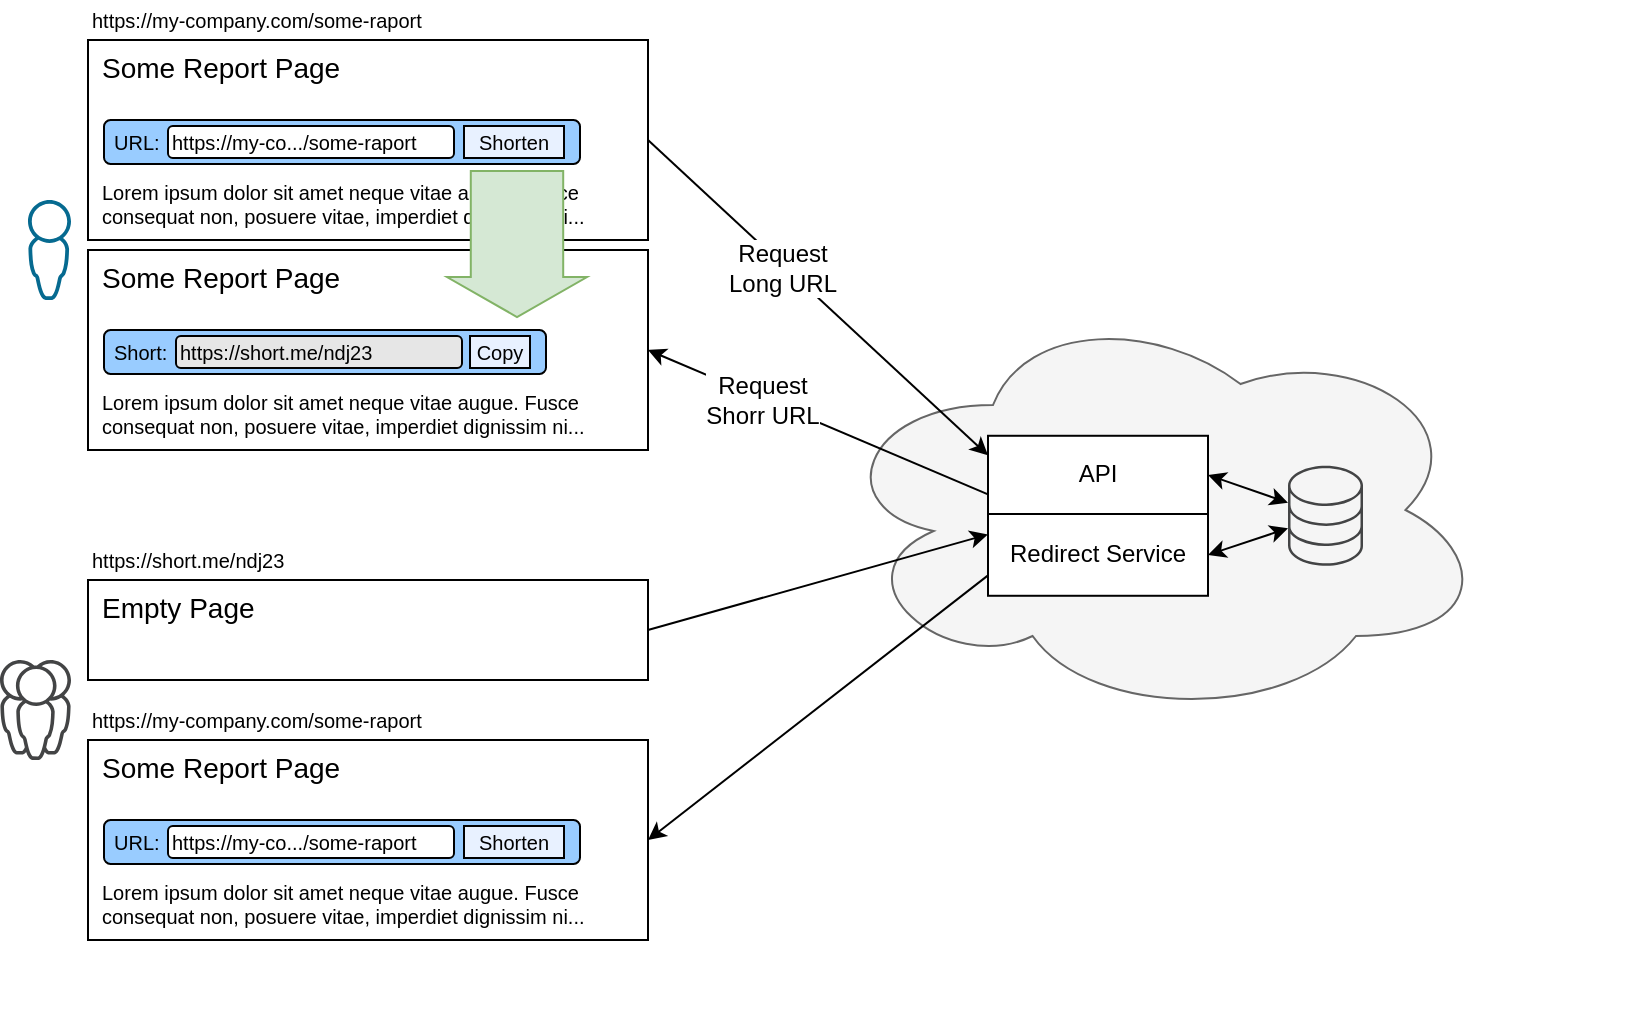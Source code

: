 <mxfile version="13.7.7" type="github">
  <diagram id="n5ZKehSMIS1Zb8Wr717u" name="Page-1">
    <mxGraphModel dx="1422" dy="834" grid="1" gridSize="10" guides="1" tooltips="1" connect="1" arrows="1" fold="1" page="1" pageScale="1" pageWidth="827" pageHeight="1169" math="0" shadow="0">
      <root>
        <mxCell id="0" />
        <mxCell id="1" parent="0" />
        <mxCell id="0H78g9bni-s1hTlXiDem-54" value="" style="group" vertex="1" connectable="0" parent="1">
          <mxGeometry x="120" y="145" width="319" height="100" as="geometry" />
        </mxCell>
        <mxCell id="0H78g9bni-s1hTlXiDem-28" value="&lt;font style=&quot;font-size: 14px&quot;&gt;Some Report Page&lt;/font&gt;&lt;br&gt;&lt;br&gt;&lt;br&gt;&lt;br&gt;&lt;br&gt;Lorem ipsum dolor sit amet neque vitae augue. Fusce consequat non, posuere vitae, imperdiet dignissim ni..." style="rounded=0;whiteSpace=wrap;html=1;shadow=0;labelBackgroundColor=none;fontSize=10;align=left;verticalAlign=top;spacing=7;spacingTop=-6;" vertex="1" parent="0H78g9bni-s1hTlXiDem-54">
          <mxGeometry width="280" height="100" as="geometry" />
        </mxCell>
        <mxCell id="0H78g9bni-s1hTlXiDem-29" value="" style="group" vertex="1" connectable="0" parent="0H78g9bni-s1hTlXiDem-54">
          <mxGeometry x="8" y="40" width="238" height="31" as="geometry" />
        </mxCell>
        <mxCell id="0H78g9bni-s1hTlXiDem-30" value="Short:" style="rounded=1;whiteSpace=wrap;html=1;fontSize=10;align=left;shadow=0;fillColor=#99CCFF;labelBackgroundColor=none;labelBorderColor=none;spacingLeft=3;" vertex="1" parent="0H78g9bni-s1hTlXiDem-29">
          <mxGeometry width="221" height="22" as="geometry" />
        </mxCell>
        <mxCell id="0H78g9bni-s1hTlXiDem-31" value="https://short.me/ndj23" style="rounded=1;whiteSpace=wrap;html=1;align=left;fontSize=10;fillColor=#E6E6E6;" vertex="1" parent="0H78g9bni-s1hTlXiDem-29">
          <mxGeometry x="36" y="3" width="143" height="16" as="geometry" />
        </mxCell>
        <mxCell id="0H78g9bni-s1hTlXiDem-32" value="Copy" style="rounded=0;whiteSpace=wrap;html=1;align=center;fontSize=10;fillColor=#E8F1FF;" vertex="1" parent="0H78g9bni-s1hTlXiDem-29">
          <mxGeometry x="183" y="3" width="30" height="16" as="geometry" />
        </mxCell>
        <mxCell id="0H78g9bni-s1hTlXiDem-53" value="" style="group" vertex="1" connectable="0" parent="1">
          <mxGeometry x="120" y="40" width="280" height="141" as="geometry" />
        </mxCell>
        <mxCell id="0H78g9bni-s1hTlXiDem-25" value="&lt;font style=&quot;font-size: 14px&quot;&gt;Some Report Page&lt;/font&gt;&lt;br&gt;&lt;br&gt;&lt;br&gt;&lt;br&gt;&lt;br&gt;Lorem ipsum dolor sit amet neque vitae augue. Fusce consequat non, posuere vitae, imperdiet dignissim ni..." style="rounded=0;whiteSpace=wrap;html=1;shadow=0;labelBackgroundColor=none;fontSize=10;align=left;verticalAlign=top;spacing=7;spacingTop=-6;" vertex="1" parent="0H78g9bni-s1hTlXiDem-53">
          <mxGeometry width="280" height="100" as="geometry" />
        </mxCell>
        <mxCell id="0H78g9bni-s1hTlXiDem-19" value="" style="group" vertex="1" connectable="0" parent="0H78g9bni-s1hTlXiDem-53">
          <mxGeometry x="8" y="40" width="238" height="31" as="geometry" />
        </mxCell>
        <mxCell id="0H78g9bni-s1hTlXiDem-18" value="URL:" style="rounded=1;whiteSpace=wrap;html=1;fontSize=10;align=left;shadow=0;fillColor=#99CCFF;labelBackgroundColor=none;labelBorderColor=none;spacingLeft=3;" vertex="1" parent="0H78g9bni-s1hTlXiDem-19">
          <mxGeometry width="238" height="22" as="geometry" />
        </mxCell>
        <mxCell id="0H78g9bni-s1hTlXiDem-14" value="https://my-co.../some-raport" style="rounded=1;whiteSpace=wrap;html=1;align=left;fontSize=10;" vertex="1" parent="0H78g9bni-s1hTlXiDem-19">
          <mxGeometry x="32" y="3" width="143" height="16" as="geometry" />
        </mxCell>
        <mxCell id="0H78g9bni-s1hTlXiDem-17" value="Shorten" style="rounded=0;whiteSpace=wrap;html=1;align=center;fontSize=10;fillColor=#E8F1FF;" vertex="1" parent="0H78g9bni-s1hTlXiDem-19">
          <mxGeometry x="180" y="3" width="50" height="16" as="geometry" />
        </mxCell>
        <mxCell id="0H78g9bni-s1hTlXiDem-33" value="" style="html=1;shadow=0;dashed=0;align=center;verticalAlign=middle;shape=mxgraph.arrows2.arrow;dy=0.34;dx=20;notch=0;rounded=1;labelBackgroundColor=none;fillColor=#d5e8d4;fontSize=10;rotation=90;strokeColor=#82b366;" vertex="1" parent="0H78g9bni-s1hTlXiDem-53">
          <mxGeometry x="178" y="67" width="73" height="70" as="geometry" />
        </mxCell>
        <mxCell id="0H78g9bni-s1hTlXiDem-37" value="" style="group;align=center;verticalAlign=middle;" vertex="1" connectable="0" parent="1">
          <mxGeometry x="470" y="130" width="421" height="270" as="geometry" />
        </mxCell>
        <mxCell id="0H78g9bni-s1hTlXiDem-49" value="" style="group" vertex="1" connectable="0" parent="0H78g9bni-s1hTlXiDem-37">
          <mxGeometry x="20" y="40" width="330" height="210" as="geometry" />
        </mxCell>
        <mxCell id="0H78g9bni-s1hTlXiDem-38" value="" style="ellipse;shape=cloud;whiteSpace=wrap;html=1;fontFamily=Helvetica;fontSize=12;fontColor=#333333;align=center;strokeColor=#666666;fillColor=#f5f5f5;" vertex="1" parent="0H78g9bni-s1hTlXiDem-49">
          <mxGeometry width="330" height="210" as="geometry" />
        </mxCell>
        <mxCell id="0H78g9bni-s1hTlXiDem-21" value="" style="pointerEvents=1;shadow=0;dashed=0;html=1;strokeColor=none;fillColor=#434445;aspect=fixed;labelPosition=center;verticalLabelPosition=bottom;verticalAlign=top;align=center;outlineConnect=0;shape=mxgraph.vvd.storage;rounded=1;labelBackgroundColor=none;fontSize=10;" vertex="1" parent="0H78g9bni-s1hTlXiDem-49">
          <mxGeometry x="230" y="82.89" width="37.5" height="50" as="geometry" />
        </mxCell>
        <mxCell id="0H78g9bni-s1hTlXiDem-46" value="" style="group" vertex="1" connectable="0" parent="0H78g9bni-s1hTlXiDem-49">
          <mxGeometry x="80" y="67.89" width="110" height="80" as="geometry" />
        </mxCell>
        <mxCell id="0H78g9bni-s1hTlXiDem-44" value="API" style="rounded=0;whiteSpace=wrap;html=1;shadow=0;labelBackgroundColor=none;fontSize=12;align=center;verticalAlign=middle;" vertex="1" parent="0H78g9bni-s1hTlXiDem-46">
          <mxGeometry width="110" height="39.11" as="geometry" />
        </mxCell>
        <mxCell id="0H78g9bni-s1hTlXiDem-45" value="Redirect Service" style="rounded=0;whiteSpace=wrap;html=1;shadow=0;labelBackgroundColor=none;fontSize=12;align=center;verticalAlign=middle;" vertex="1" parent="0H78g9bni-s1hTlXiDem-46">
          <mxGeometry y="39.11" width="110" height="40.89" as="geometry" />
        </mxCell>
        <mxCell id="0H78g9bni-s1hTlXiDem-47" value="" style="endArrow=classic;startArrow=classic;html=1;fontSize=12;exitX=1;exitY=0.5;exitDx=0;exitDy=0;" edge="1" parent="0H78g9bni-s1hTlXiDem-49" source="0H78g9bni-s1hTlXiDem-44" target="0H78g9bni-s1hTlXiDem-21">
          <mxGeometry width="50" height="50" relative="1" as="geometry">
            <mxPoint x="-10" y="86" as="sourcePoint" />
            <mxPoint x="40" y="36" as="targetPoint" />
          </mxGeometry>
        </mxCell>
        <mxCell id="0H78g9bni-s1hTlXiDem-48" value="" style="endArrow=classic;startArrow=classic;html=1;fontSize=12;exitX=1;exitY=0.5;exitDx=0;exitDy=0;" edge="1" parent="0H78g9bni-s1hTlXiDem-49" source="0H78g9bni-s1hTlXiDem-45" target="0H78g9bni-s1hTlXiDem-21">
          <mxGeometry width="50" height="50" relative="1" as="geometry">
            <mxPoint x="-10" y="86" as="sourcePoint" />
            <mxPoint x="40" y="36" as="targetPoint" />
          </mxGeometry>
        </mxCell>
        <mxCell id="0H78g9bni-s1hTlXiDem-20" value="" style="pointerEvents=1;shadow=0;dashed=0;html=1;strokeColor=none;fillColor=#434445;aspect=fixed;labelPosition=center;verticalLabelPosition=bottom;verticalAlign=top;align=center;outlineConnect=0;shape=mxgraph.vvd.user_group;rounded=1;labelBackgroundColor=none;fontSize=10;" vertex="1" parent="1">
          <mxGeometry x="76.0" y="350" width="35.5" height="50" as="geometry" />
        </mxCell>
        <mxCell id="0H78g9bni-s1hTlXiDem-34" value="https://my-company.com/some-raport" style="text;html=1;strokeColor=none;fillColor=none;align=left;verticalAlign=middle;whiteSpace=wrap;rounded=0;shadow=0;labelBackgroundColor=none;fontSize=10;" vertex="1" parent="1">
          <mxGeometry x="120" y="20" width="240" height="20" as="geometry" />
        </mxCell>
        <mxCell id="0H78g9bni-s1hTlXiDem-35" value="" style="pointerEvents=1;shadow=0;dashed=0;html=1;strokeColor=none;aspect=fixed;labelPosition=center;verticalLabelPosition=bottom;verticalAlign=top;align=center;outlineConnect=0;shape=mxgraph.vvd.administrator;fillColor=#066A90;rounded=1;labelBackgroundColor=none;fontSize=10;" vertex="1" parent="1">
          <mxGeometry x="90" y="120" width="21.5" height="50" as="geometry" />
        </mxCell>
        <mxCell id="0H78g9bni-s1hTlXiDem-55" value="" style="group" vertex="1" connectable="0" parent="1">
          <mxGeometry x="120" y="310" width="280" height="221" as="geometry" />
        </mxCell>
        <mxCell id="0H78g9bni-s1hTlXiDem-56" value="&lt;font style=&quot;font-size: 14px&quot;&gt;Empty Page&lt;/font&gt;" style="rounded=0;whiteSpace=wrap;html=1;shadow=0;labelBackgroundColor=none;fontSize=10;align=left;verticalAlign=top;spacing=7;spacingTop=-6;" vertex="1" parent="0H78g9bni-s1hTlXiDem-55">
          <mxGeometry width="280" height="50" as="geometry" />
        </mxCell>
        <mxCell id="0H78g9bni-s1hTlXiDem-67" style="edgeStyle=orthogonalEdgeStyle;rounded=0;orthogonalLoop=1;jettySize=auto;html=1;exitX=0.5;exitY=1;exitDx=0;exitDy=0;fontSize=12;" edge="1" parent="0H78g9bni-s1hTlXiDem-55" source="0H78g9bni-s1hTlXiDem-56" target="0H78g9bni-s1hTlXiDem-56">
          <mxGeometry relative="1" as="geometry" />
        </mxCell>
        <mxCell id="0H78g9bni-s1hTlXiDem-78" value="" style="group" vertex="1" connectable="0" parent="0H78g9bni-s1hTlXiDem-55">
          <mxGeometry y="60" width="280" height="161" as="geometry" />
        </mxCell>
        <mxCell id="0H78g9bni-s1hTlXiDem-70" value="" style="group" vertex="1" connectable="0" parent="0H78g9bni-s1hTlXiDem-78">
          <mxGeometry y="20" width="280" height="141" as="geometry" />
        </mxCell>
        <mxCell id="0H78g9bni-s1hTlXiDem-71" value="&lt;font style=&quot;font-size: 14px&quot;&gt;Some Report Page&lt;/font&gt;&lt;br&gt;&lt;br&gt;&lt;br&gt;&lt;br&gt;&lt;br&gt;Lorem ipsum dolor sit amet neque vitae augue. Fusce consequat non, posuere vitae, imperdiet dignissim ni..." style="rounded=0;whiteSpace=wrap;html=1;shadow=0;labelBackgroundColor=none;fontSize=10;align=left;verticalAlign=top;spacing=7;spacingTop=-6;" vertex="1" parent="0H78g9bni-s1hTlXiDem-70">
          <mxGeometry width="280" height="100" as="geometry" />
        </mxCell>
        <mxCell id="0H78g9bni-s1hTlXiDem-72" value="" style="group" vertex="1" connectable="0" parent="0H78g9bni-s1hTlXiDem-70">
          <mxGeometry x="8" y="40" width="238" height="31" as="geometry" />
        </mxCell>
        <mxCell id="0H78g9bni-s1hTlXiDem-73" value="URL:" style="rounded=1;whiteSpace=wrap;html=1;fontSize=10;align=left;shadow=0;fillColor=#99CCFF;labelBackgroundColor=none;labelBorderColor=none;spacingLeft=3;" vertex="1" parent="0H78g9bni-s1hTlXiDem-72">
          <mxGeometry width="238" height="22" as="geometry" />
        </mxCell>
        <mxCell id="0H78g9bni-s1hTlXiDem-74" value="https://my-co.../some-raport" style="rounded=1;whiteSpace=wrap;html=1;align=left;fontSize=10;" vertex="1" parent="0H78g9bni-s1hTlXiDem-72">
          <mxGeometry x="32" y="3" width="143" height="16" as="geometry" />
        </mxCell>
        <mxCell id="0H78g9bni-s1hTlXiDem-75" value="Shorten" style="rounded=0;whiteSpace=wrap;html=1;align=center;fontSize=10;fillColor=#E8F1FF;" vertex="1" parent="0H78g9bni-s1hTlXiDem-72">
          <mxGeometry x="180" y="3" width="50" height="16" as="geometry" />
        </mxCell>
        <mxCell id="0H78g9bni-s1hTlXiDem-77" value="https://my-company.com/some-raport" style="text;html=1;strokeColor=none;fillColor=none;align=left;verticalAlign=middle;whiteSpace=wrap;rounded=0;shadow=0;labelBackgroundColor=none;fontSize=10;" vertex="1" parent="0H78g9bni-s1hTlXiDem-78">
          <mxGeometry width="240" height="20" as="geometry" />
        </mxCell>
        <mxCell id="0H78g9bni-s1hTlXiDem-62" value="" style="endArrow=classic;html=1;fontSize=12;entryX=0;entryY=0.25;entryDx=0;entryDy=0;exitX=1;exitY=0.5;exitDx=0;exitDy=0;" edge="1" parent="1" source="0H78g9bni-s1hTlXiDem-25" target="0H78g9bni-s1hTlXiDem-44">
          <mxGeometry width="50" height="50" relative="1" as="geometry">
            <mxPoint x="420" y="110" as="sourcePoint" />
            <mxPoint x="560" y="210" as="targetPoint" />
          </mxGeometry>
        </mxCell>
        <mxCell id="0H78g9bni-s1hTlXiDem-63" value="Request&lt;br&gt;Long URL" style="edgeLabel;html=1;align=center;verticalAlign=middle;resizable=0;points=[];fontSize=12;" vertex="1" connectable="0" parent="0H78g9bni-s1hTlXiDem-62">
          <mxGeometry x="-0.205" y="-1" relative="1" as="geometry">
            <mxPoint as="offset" />
          </mxGeometry>
        </mxCell>
        <mxCell id="0H78g9bni-s1hTlXiDem-64" value="" style="endArrow=classic;html=1;fontSize=12;entryX=1;entryY=0.5;entryDx=0;entryDy=0;exitX=0;exitY=0.75;exitDx=0;exitDy=0;" edge="1" parent="1" source="0H78g9bni-s1hTlXiDem-44" target="0H78g9bni-s1hTlXiDem-28">
          <mxGeometry width="50" height="50" relative="1" as="geometry">
            <mxPoint x="610" y="90" as="sourcePoint" />
            <mxPoint x="660" y="40" as="targetPoint" />
          </mxGeometry>
        </mxCell>
        <mxCell id="0H78g9bni-s1hTlXiDem-65" value="Request&lt;br&gt;Shorr URL" style="edgeLabel;html=1;align=center;verticalAlign=middle;resizable=0;points=[];fontSize=12;" vertex="1" connectable="0" parent="0H78g9bni-s1hTlXiDem-64">
          <mxGeometry x="0.328" y="1" relative="1" as="geometry">
            <mxPoint as="offset" />
          </mxGeometry>
        </mxCell>
        <mxCell id="0H78g9bni-s1hTlXiDem-66" value="https://short.me/ndj23" style="text;html=1;strokeColor=none;fillColor=none;align=left;verticalAlign=middle;whiteSpace=wrap;rounded=0;shadow=0;labelBackgroundColor=none;fontSize=10;" vertex="1" parent="1">
          <mxGeometry x="120" y="290" width="240" height="20" as="geometry" />
        </mxCell>
        <mxCell id="0H78g9bni-s1hTlXiDem-68" value="" style="endArrow=classic;html=1;fontSize=12;entryX=0;entryY=0.25;entryDx=0;entryDy=0;exitX=1;exitY=0.5;exitDx=0;exitDy=0;" edge="1" parent="1" source="0H78g9bni-s1hTlXiDem-56" target="0H78g9bni-s1hTlXiDem-45">
          <mxGeometry width="50" height="50" relative="1" as="geometry">
            <mxPoint x="439" y="490" as="sourcePoint" />
            <mxPoint x="489" y="440" as="targetPoint" />
          </mxGeometry>
        </mxCell>
        <mxCell id="0H78g9bni-s1hTlXiDem-69" value="" style="endArrow=classic;html=1;fontSize=12;exitX=0;exitY=0.75;exitDx=0;exitDy=0;entryX=1;entryY=0.5;entryDx=0;entryDy=0;" edge="1" parent="1" source="0H78g9bni-s1hTlXiDem-45" target="0H78g9bni-s1hTlXiDem-71">
          <mxGeometry width="50" height="50" relative="1" as="geometry">
            <mxPoint x="530" y="530" as="sourcePoint" />
            <mxPoint x="400" y="490" as="targetPoint" />
          </mxGeometry>
        </mxCell>
      </root>
    </mxGraphModel>
  </diagram>
</mxfile>

